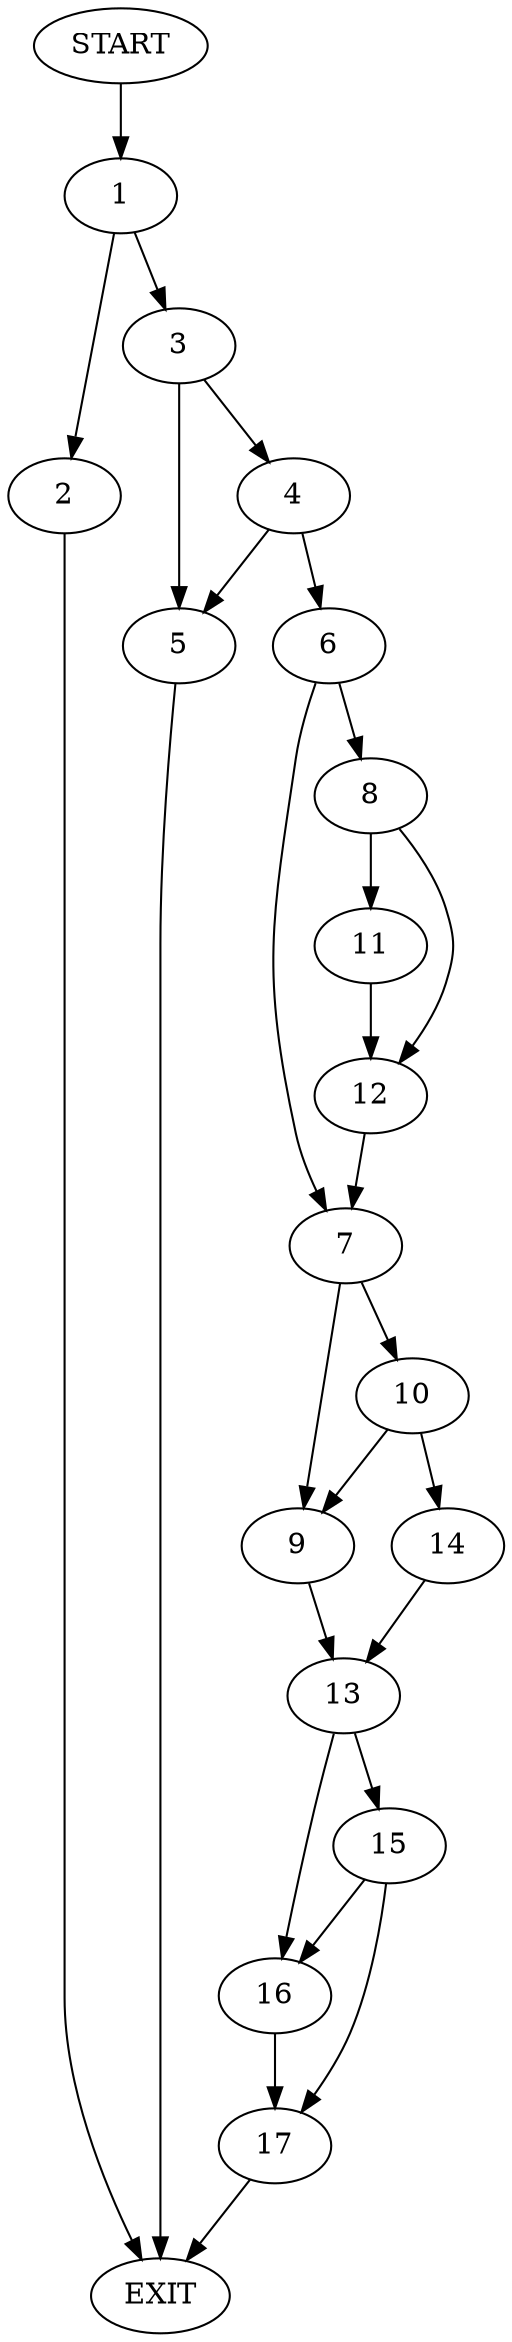 digraph {
0 [label="START"]
18 [label="EXIT"]
0 -> 1
1 -> 2
1 -> 3
2 -> 18
3 -> 4
3 -> 5
4 -> 6
4 -> 5
5 -> 18
6 -> 7
6 -> 8
7 -> 9
7 -> 10
8 -> 11
8 -> 12
11 -> 12
12 -> 7
9 -> 13
10 -> 9
10 -> 14
14 -> 13
13 -> 15
13 -> 16
16 -> 17
15 -> 17
15 -> 16
17 -> 18
}
